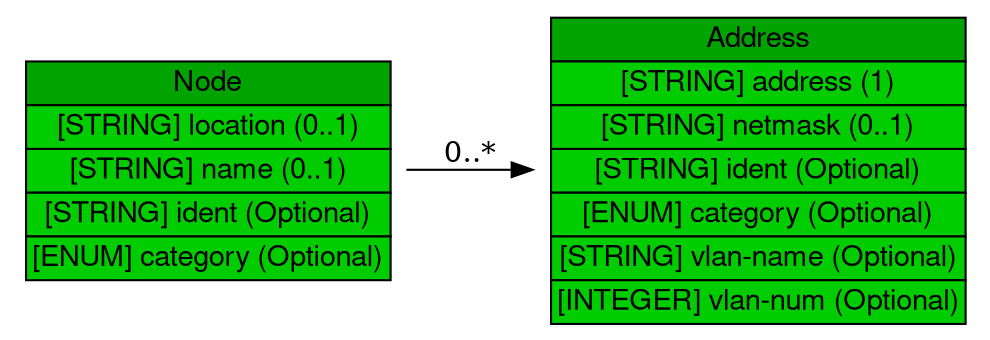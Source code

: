digraph "Node" {
	graph [bb="0,0,464,155",
		rankdir=LR
	];
	node [label="\N"];
	"Node"	 [height=1.5694,
		label=<<table BORDER="0" CELLBORDER="1" CELLSPACING="0"> <tr> <td BGCOLOR="#00a300" HREF="/html/IDMEFv2/Node.html" TITLE="The Node class is used to identify hosts and other network devices (routers, switches, etc.). "><FONT FACE="Nimbus Sans L">Node</FONT></td> </tr>" %<tr><td BGCOLOR="#00CC00"  HREF="/html/IDMEFv2/Node.html" TITLE="The location of the equipment."><FONT FACE="Nimbus Sans L">[STRING] location (0..1)</FONT></td></tr>%<tr><td BGCOLOR="#00CC00"  HREF="/html/IDMEFv2/Node.html" TITLE="The name of the equipment.  This information MUST be provided if no Address information is given."><FONT FACE="Nimbus Sans L">[STRING] name (0..1)</FONT></td></tr>%<tr><td BGCOLOR="#00CC00"  HREF="/html/IDMEFv2/Node.html" TITLE="A unique identifier for the node; see Section 3.2.9."><FONT FACE="Nimbus Sans L">[STRING] ident (Optional)</FONT></td></tr>%<tr><td BGCOLOR="#00CC00"  HREF="/html/IDMEFv2/Node.html" TITLE="The &quot;domain&quot; from which the name information was obtained, if relevant.  The permitted values for this attribute are shown in the table below.  The default value is &quot;unknown&quot;. (See also Section 10 for extensions to the table.)"><FONT FACE="Nimbus Sans L">[ENUM] category (Optional)</FONT></td></tr>%</table>>,
		pos="95,77.5",
		shape=plaintext,
		width=2.6389];
	Address	 [height=2.1528,
		label=<<table BORDER="0" CELLBORDER="1" CELLSPACING="0"> <tr> <td BGCOLOR="#00a300" HREF="/html/IDMEFv2/Address.html" TITLE="The Address class is used to represent network, hardware, and application addresses. "><FONT FACE="Nimbus Sans L">Address</FONT></td> </tr>" %<tr><td BGCOLOR="#00CC00"  HREF="/html/IDMEFv2/Address.html" TITLE="The address information.  The format of this data is governed by the category attribute."><FONT FACE="Nimbus Sans L">[STRING] address (1)</FONT></td></tr>%<tr><td BGCOLOR="#00CC00"  HREF="/html/IDMEFv2/Address.html" TITLE="The network mask for the address, if appropriate."><FONT FACE="Nimbus Sans L">[STRING] netmask (0..1)</FONT></td></tr>%<tr><td BGCOLOR="#00CC00"  HREF="/html/IDMEFv2/Address.html" TITLE="A unique identifier for the address; see Section 3.2.9."><FONT FACE="Nimbus Sans L">[STRING] ident (Optional)</FONT></td></tr>%<tr><td BGCOLOR="#00CC00"  HREF="/html/IDMEFv2/Address.html" TITLE="The type of address represented.  The permitted values for this attribute are shown below.  The default value is &quot;unknown&quot;.  (See also Section 10.)"><FONT FACE="Nimbus Sans L">[ENUM] category (Optional)</FONT></td></tr>%<tr><td BGCOLOR="#00CC00"  HREF="/html/IDMEFv2/Address.html" TITLE="The name of the Virtual LAN to which the address belongs."><FONT FACE="Nimbus Sans L">[STRING] vlan-name (Optional)</FONT></td></tr>%<tr><td BGCOLOR="#00CC00"  HREF="/html/IDMEFv2/Address.html" TITLE="The number of the Virtual LAN to which the address belongs."><FONT FACE="Nimbus Sans L">[INTEGER] vlan-num (Optional)</FONT></td></tr>%</table>>,
		pos="356.5,77.5",
		shape=plaintext,
		width=2.9861];
	"Node" -> Address	 [label="0..*",
		lp="219.5,85",
		pos="e,248.58,77.5 190.15,77.5 205.87,77.5 222.33,77.5 238.53,77.5"];
}
